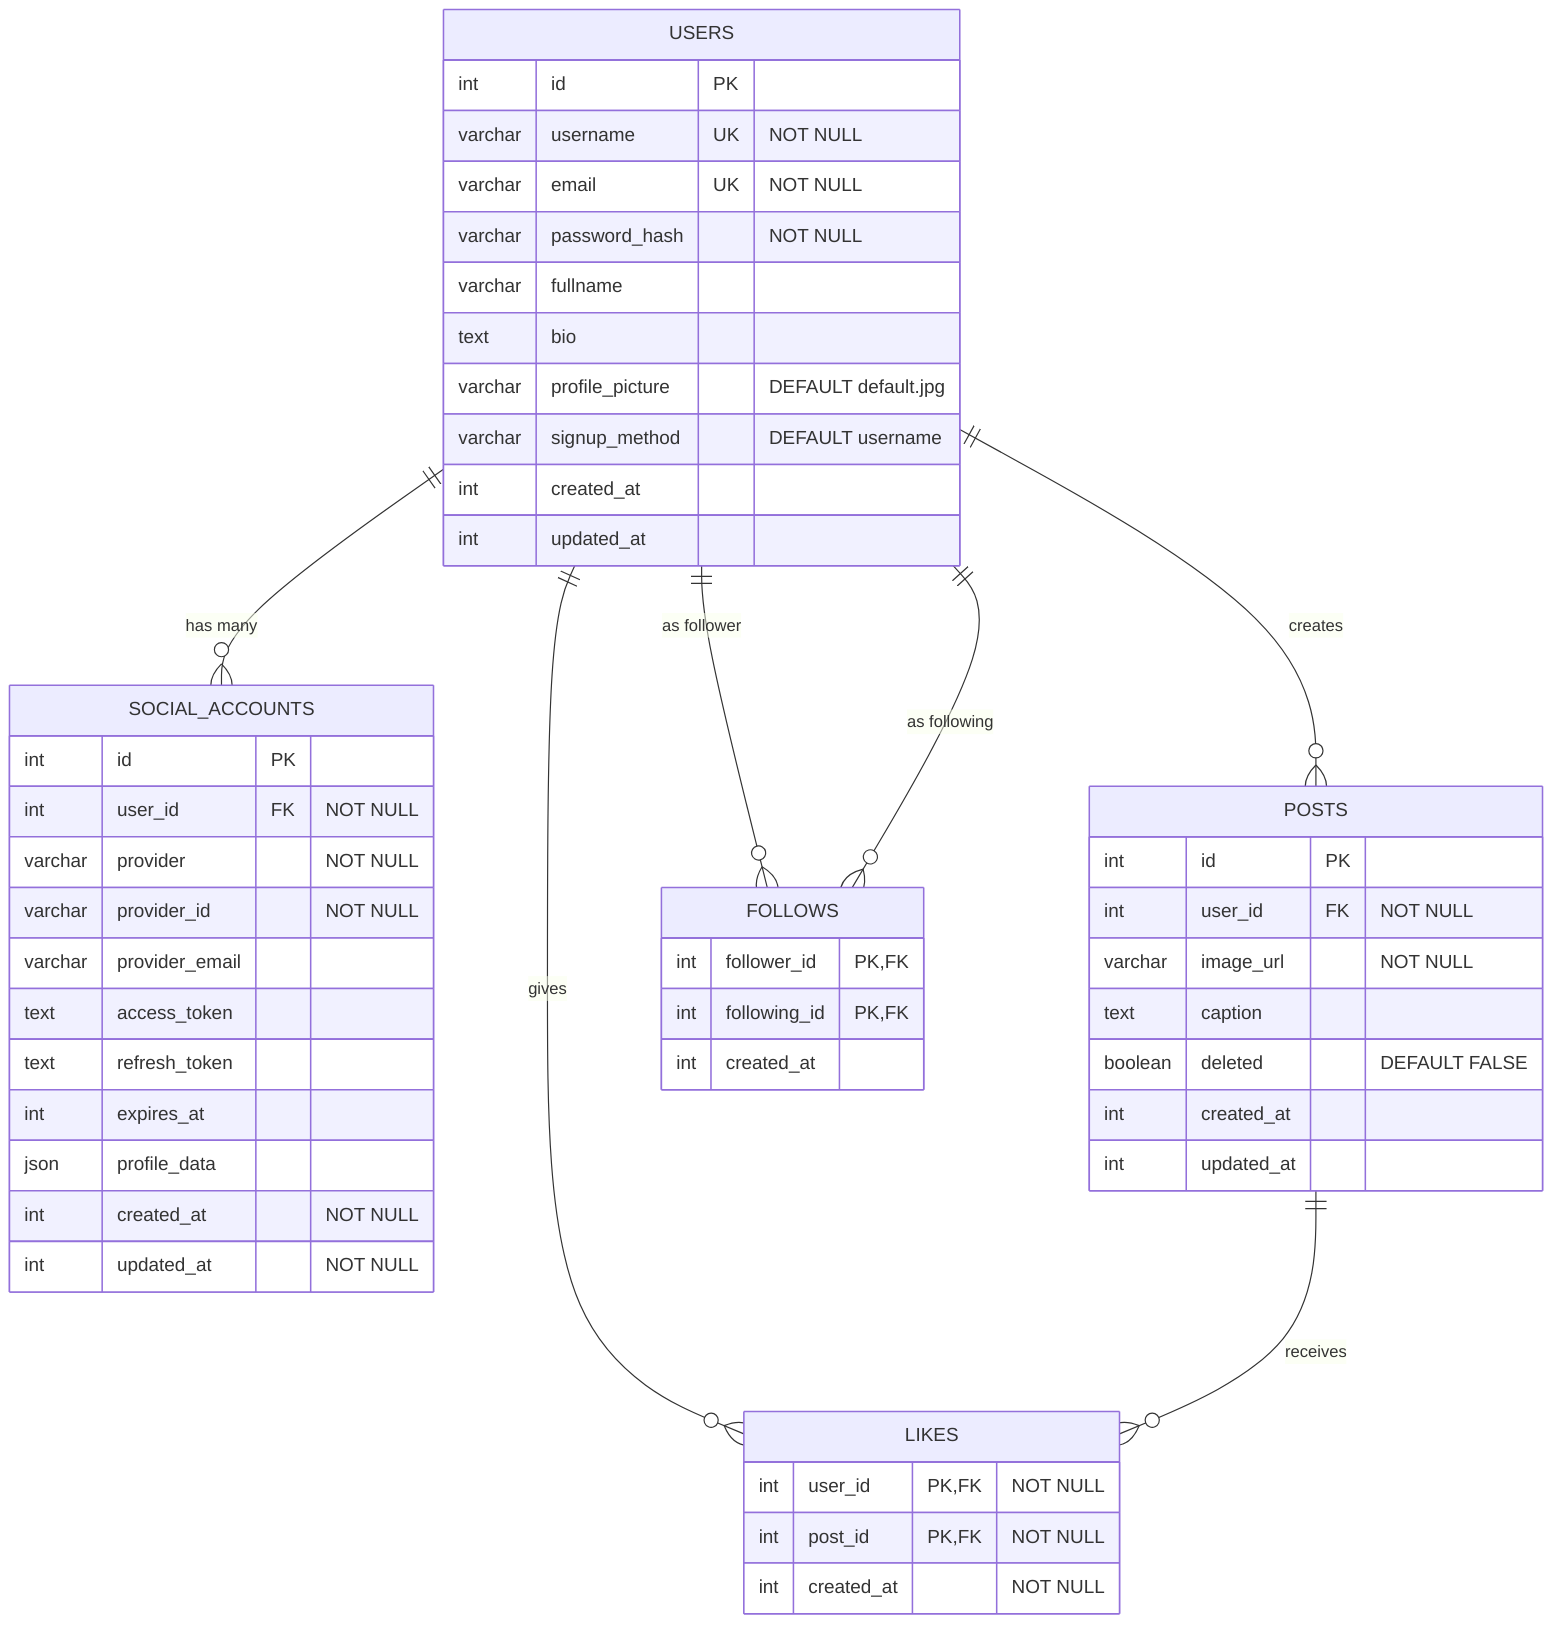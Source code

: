erDiagram
    USERS {
        int id PK
        varchar username UK "NOT NULL"
        varchar email UK "NOT NULL"
        varchar password_hash "NOT NULL"
        varchar fullname
        text bio
        varchar profile_picture "DEFAULT default.jpg"
        varchar signup_method "DEFAULT username"
        int created_at
        int updated_at
    }
    
    SOCIAL_ACCOUNTS {
        int id PK
        int user_id FK "NOT NULL"
        varchar provider "NOT NULL"
        varchar provider_id "NOT NULL"
        varchar provider_email
        text access_token
        text refresh_token
        int expires_at
        json profile_data
        int created_at "NOT NULL"
        int updated_at "NOT NULL"
    }
    
    POSTS {
        int id PK
        int user_id FK "NOT NULL"
        varchar image_url "NOT NULL"
        text caption
        boolean deleted "DEFAULT FALSE"
        int created_at
        int updated_at
    }
    
    LIKES {
        int user_id PK,FK "NOT NULL"
        int post_id PK,FK "NOT NULL"
        int created_at "NOT NULL"
    }
    
    FOLLOWS {
        int follower_id PK,FK
        int following_id PK,FK
        int created_at
    }

    USERS ||--o{ SOCIAL_ACCOUNTS : "has many"
    USERS ||--o{ POSTS : "creates"
    USERS ||--o{ LIKES : "gives"
    USERS ||--o{ FOLLOWS : "as follower"
    USERS ||--o{ FOLLOWS : "as following"
    POSTS ||--o{ LIKES : "receives"